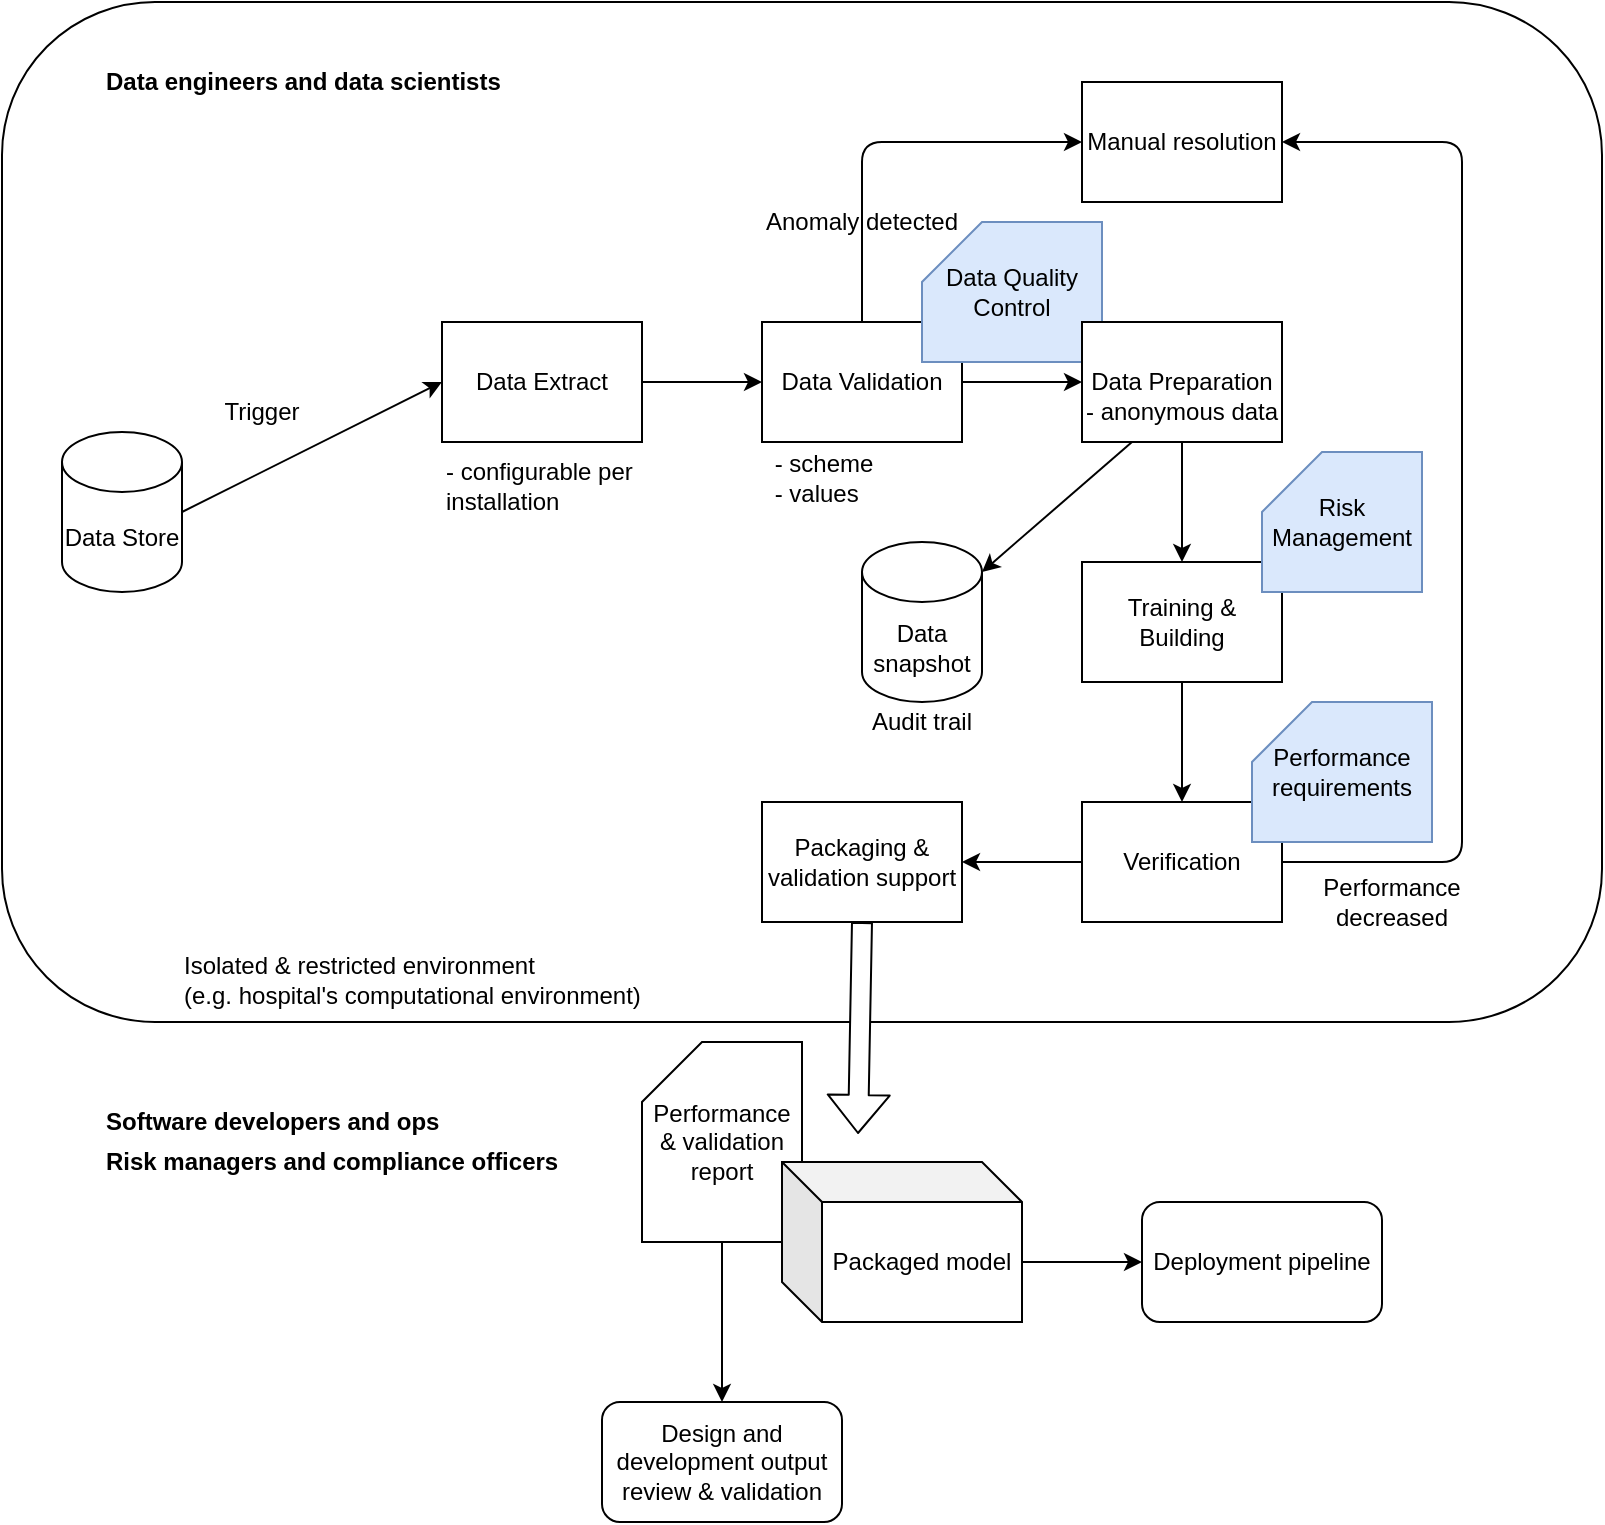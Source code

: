 <mxfile version="15.5.0" type="github">
  <diagram name="Page-1" id="929967ad-93f9-6ef4-fab6-5d389245f69c">
    <mxGraphModel dx="834" dy="480" grid="1" gridSize="10" guides="1" tooltips="1" connect="1" arrows="1" fold="1" page="1" pageScale="1.5" pageWidth="1169" pageHeight="826" background="none" math="0" shadow="0">
      <root>
        <mxCell id="0" style=";html=1;" />
        <mxCell id="1" style=";html=1;" parent="0" />
        <mxCell id="wj5ZEPAHRWuJNiS1JrIi-25" value="" style="rounded=1;whiteSpace=wrap;html=1;align=center;fillColor=none;" parent="1" vertex="1">
          <mxGeometry x="270" y="450" width="800" height="510" as="geometry" />
        </mxCell>
        <mxCell id="wj5ZEPAHRWuJNiS1JrIi-1" value="Data Store" style="shape=cylinder3;whiteSpace=wrap;html=1;boundedLbl=1;backgroundOutline=1;size=15;" parent="1" vertex="1">
          <mxGeometry x="300" y="665" width="60" height="80" as="geometry" />
        </mxCell>
        <mxCell id="wj5ZEPAHRWuJNiS1JrIi-4" value="- scheme&lt;br&gt;&lt;div style=&quot;text-align: left&quot;&gt;&lt;span&gt;- values&lt;/span&gt;&lt;/div&gt;" style="text;html=1;strokeColor=none;fillColor=none;align=center;verticalAlign=middle;whiteSpace=wrap;rounded=0;" parent="1" vertex="1">
          <mxGeometry x="646" y="673" width="70" height="30" as="geometry" />
        </mxCell>
        <mxCell id="wj5ZEPAHRWuJNiS1JrIi-6" value="Data Extract" style="rounded=0;whiteSpace=wrap;html=1;" parent="1" vertex="1">
          <mxGeometry x="490" y="610" width="100" height="60" as="geometry" />
        </mxCell>
        <mxCell id="wj5ZEPAHRWuJNiS1JrIi-7" value="&lt;span&gt;- configurable per installation&lt;/span&gt;" style="text;html=1;strokeColor=none;fillColor=none;align=left;verticalAlign=middle;whiteSpace=wrap;rounded=0;" parent="1" vertex="1">
          <mxGeometry x="490" y="672" width="120" height="40" as="geometry" />
        </mxCell>
        <mxCell id="wj5ZEPAHRWuJNiS1JrIi-8" value="Data Validation" style="rounded=0;whiteSpace=wrap;html=1;" parent="1" vertex="1">
          <mxGeometry x="650" y="610" width="100" height="60" as="geometry" />
        </mxCell>
        <mxCell id="wj5ZEPAHRWuJNiS1JrIi-11" value="Data snapshot" style="shape=cylinder3;whiteSpace=wrap;html=1;boundedLbl=1;backgroundOutline=1;size=15;align=center;" parent="1" vertex="1">
          <mxGeometry x="700" y="720" width="60" height="80" as="geometry" />
        </mxCell>
        <mxCell id="wj5ZEPAHRWuJNiS1JrIi-12" value="Verification" style="rounded=0;whiteSpace=wrap;html=1;" parent="1" vertex="1">
          <mxGeometry x="810" y="850" width="100" height="60" as="geometry" />
        </mxCell>
        <mxCell id="wj5ZEPAHRWuJNiS1JrIi-13" value="Training &amp;amp; Building" style="rounded=0;whiteSpace=wrap;html=1;" parent="1" vertex="1">
          <mxGeometry x="810" y="730" width="100" height="60" as="geometry" />
        </mxCell>
        <mxCell id="wj5ZEPAHRWuJNiS1JrIi-14" value="Packaging &amp;amp; validation support" style="rounded=0;whiteSpace=wrap;html=1;" parent="1" vertex="1">
          <mxGeometry x="650" y="850" width="100" height="60" as="geometry" />
        </mxCell>
        <mxCell id="wj5ZEPAHRWuJNiS1JrIi-15" value="" style="endArrow=classic;html=1;exitX=1;exitY=0.5;exitDx=0;exitDy=0;exitPerimeter=0;entryX=0;entryY=0.5;entryDx=0;entryDy=0;" parent="1" source="wj5ZEPAHRWuJNiS1JrIi-1" target="wj5ZEPAHRWuJNiS1JrIi-6" edge="1">
          <mxGeometry width="50" height="50" relative="1" as="geometry">
            <mxPoint x="420" y="690" as="sourcePoint" />
            <mxPoint x="470" y="640" as="targetPoint" />
          </mxGeometry>
        </mxCell>
        <mxCell id="wj5ZEPAHRWuJNiS1JrIi-16" value="Trigger" style="text;html=1;strokeColor=none;fillColor=none;align=center;verticalAlign=middle;whiteSpace=wrap;rounded=0;" parent="1" vertex="1">
          <mxGeometry x="380" y="645" width="40" height="20" as="geometry" />
        </mxCell>
        <mxCell id="wj5ZEPAHRWuJNiS1JrIi-17" value="" style="endArrow=classic;html=1;exitX=1;exitY=0.5;exitDx=0;exitDy=0;entryX=0;entryY=0.5;entryDx=0;entryDy=0;" parent="1" source="wj5ZEPAHRWuJNiS1JrIi-6" target="wj5ZEPAHRWuJNiS1JrIi-8" edge="1">
          <mxGeometry width="50" height="50" relative="1" as="geometry">
            <mxPoint x="600" y="680" as="sourcePoint" />
            <mxPoint x="650" y="630" as="targetPoint" />
          </mxGeometry>
        </mxCell>
        <mxCell id="wj5ZEPAHRWuJNiS1JrIi-18" value="" style="endArrow=classic;html=1;exitX=1;exitY=0.5;exitDx=0;exitDy=0;entryX=0;entryY=0.5;entryDx=0;entryDy=0;" parent="1" source="wj5ZEPAHRWuJNiS1JrIi-8" target="wj5ZEPAHRWuJNiS1JrIi-9" edge="1">
          <mxGeometry width="50" height="50" relative="1" as="geometry">
            <mxPoint x="633" y="650" as="sourcePoint" />
            <mxPoint x="673" y="650" as="targetPoint" />
          </mxGeometry>
        </mxCell>
        <mxCell id="wj5ZEPAHRWuJNiS1JrIi-19" value="" style="endArrow=classic;html=1;entryX=0.5;entryY=0;entryDx=0;entryDy=0;" parent="1" source="wj5ZEPAHRWuJNiS1JrIi-9" target="wj5ZEPAHRWuJNiS1JrIi-13" edge="1">
          <mxGeometry width="50" height="50" relative="1" as="geometry">
            <mxPoint x="770" y="650" as="sourcePoint" />
            <mxPoint x="810" y="650" as="targetPoint" />
          </mxGeometry>
        </mxCell>
        <mxCell id="wj5ZEPAHRWuJNiS1JrIi-20" value="" style="endArrow=classic;html=1;entryX=0.5;entryY=0;entryDx=0;entryDy=0;exitX=0.5;exitY=1;exitDx=0;exitDy=0;" parent="1" target="wj5ZEPAHRWuJNiS1JrIi-12" edge="1" source="wj5ZEPAHRWuJNiS1JrIi-13">
          <mxGeometry width="50" height="50" relative="1" as="geometry">
            <mxPoint x="860" y="800" as="sourcePoint" />
            <mxPoint x="870" y="730" as="targetPoint" />
          </mxGeometry>
        </mxCell>
        <mxCell id="wj5ZEPAHRWuJNiS1JrIi-21" value="" style="endArrow=classic;html=1;entryX=1;entryY=0.5;entryDx=0;entryDy=0;exitX=0;exitY=0.5;exitDx=0;exitDy=0;" parent="1" source="wj5ZEPAHRWuJNiS1JrIi-12" target="wj5ZEPAHRWuJNiS1JrIi-14" edge="1">
          <mxGeometry width="50" height="50" relative="1" as="geometry">
            <mxPoint x="880" y="700" as="sourcePoint" />
            <mxPoint x="880" y="740" as="targetPoint" />
          </mxGeometry>
        </mxCell>
        <mxCell id="wj5ZEPAHRWuJNiS1JrIi-22" value="Performance &amp;amp; validation report" style="shape=card;whiteSpace=wrap;html=1;align=center;" parent="1" vertex="1">
          <mxGeometry x="590" y="970" width="80" height="100" as="geometry" />
        </mxCell>
        <mxCell id="wj5ZEPAHRWuJNiS1JrIi-23" value="Packaged model" style="shape=cube;whiteSpace=wrap;html=1;boundedLbl=1;backgroundOutline=1;darkOpacity=0.05;darkOpacity2=0.1;align=center;" parent="1" vertex="1">
          <mxGeometry x="660" y="1030" width="120" height="80" as="geometry" />
        </mxCell>
        <mxCell id="wj5ZEPAHRWuJNiS1JrIi-24" value="" style="shape=flexArrow;endArrow=classic;html=1;fillColor=#ffffff;exitX=0.5;exitY=1;exitDx=0;exitDy=0;entryX=0.945;entryY=-0.2;entryDx=0;entryDy=0;entryPerimeter=0;" parent="1" edge="1" target="FotyqHdmhpsPJTuJog_--3" source="wj5ZEPAHRWuJNiS1JrIi-14">
          <mxGeometry width="50" height="50" relative="1" as="geometry">
            <mxPoint x="699" y="920" as="sourcePoint" />
            <mxPoint x="699" y="1000" as="targetPoint" />
          </mxGeometry>
        </mxCell>
        <mxCell id="wj5ZEPAHRWuJNiS1JrIi-26" value="" style="endArrow=classic;html=1;entryX=1;entryY=0;entryDx=0;entryDy=15;entryPerimeter=0;exitX=0.25;exitY=1;exitDx=0;exitDy=0;" parent="1" source="wj5ZEPAHRWuJNiS1JrIi-9" target="wj5ZEPAHRWuJNiS1JrIi-11" edge="1">
          <mxGeometry width="50" height="50" relative="1" as="geometry">
            <mxPoint x="760" y="730" as="sourcePoint" />
            <mxPoint x="810" y="680" as="targetPoint" />
          </mxGeometry>
        </mxCell>
        <mxCell id="wj5ZEPAHRWuJNiS1JrIi-27" value="Audit trail" style="text;html=1;strokeColor=none;fillColor=none;align=center;verticalAlign=middle;whiteSpace=wrap;rounded=0;" parent="1" vertex="1">
          <mxGeometry x="680" y="800" width="100" height="20" as="geometry" />
        </mxCell>
        <mxCell id="wj5ZEPAHRWuJNiS1JrIi-28" value="Manual resolution" style="rounded=0;whiteSpace=wrap;html=1;" parent="1" vertex="1">
          <mxGeometry x="810" y="490" width="100" height="60" as="geometry" />
        </mxCell>
        <mxCell id="wj5ZEPAHRWuJNiS1JrIi-29" value="" style="endArrow=classic;html=1;fillColor=#ffffff;exitX=0.5;exitY=0;exitDx=0;exitDy=0;entryX=0;entryY=0.5;entryDx=0;entryDy=0;" parent="1" source="wj5ZEPAHRWuJNiS1JrIi-8" target="wj5ZEPAHRWuJNiS1JrIi-28" edge="1">
          <mxGeometry width="50" height="50" relative="1" as="geometry">
            <mxPoint x="690" y="610" as="sourcePoint" />
            <mxPoint x="740" y="560" as="targetPoint" />
            <Array as="points">
              <mxPoint x="700" y="520" />
            </Array>
          </mxGeometry>
        </mxCell>
        <mxCell id="wj5ZEPAHRWuJNiS1JrIi-30" value="Anomaly detected" style="text;html=1;strokeColor=none;fillColor=none;align=center;verticalAlign=middle;whiteSpace=wrap;rounded=0;" parent="1" vertex="1">
          <mxGeometry x="650" y="550" width="100" height="20" as="geometry" />
        </mxCell>
        <mxCell id="wj5ZEPAHRWuJNiS1JrIi-32" value="" style="endArrow=classic;html=1;fillColor=#ffffff;exitX=1;exitY=0.5;exitDx=0;exitDy=0;entryX=1;entryY=0.5;entryDx=0;entryDy=0;" parent="1" source="wj5ZEPAHRWuJNiS1JrIi-12" target="wj5ZEPAHRWuJNiS1JrIi-28" edge="1">
          <mxGeometry width="50" height="50" relative="1" as="geometry">
            <mxPoint x="930" y="880" as="sourcePoint" />
            <mxPoint x="950" y="860" as="targetPoint" />
            <Array as="points">
              <mxPoint x="1000" y="880" />
              <mxPoint x="1000" y="520" />
            </Array>
          </mxGeometry>
        </mxCell>
        <mxCell id="wj5ZEPAHRWuJNiS1JrIi-33" value="Performance decreased" style="text;html=1;strokeColor=none;fillColor=none;align=center;verticalAlign=middle;whiteSpace=wrap;rounded=0;" parent="1" vertex="1">
          <mxGeometry x="945" y="890" width="40" height="20" as="geometry" />
        </mxCell>
        <mxCell id="wj5ZEPAHRWuJNiS1JrIi-34" value="Isolated &amp;amp; restricted environment &lt;br&gt;(e.g. hospital&#39;s computational environment)" style="text;html=1;strokeColor=none;fillColor=none;align=left;verticalAlign=middle;whiteSpace=wrap;rounded=0;" parent="1" vertex="1">
          <mxGeometry x="359" y="924" width="240" height="30" as="geometry" />
        </mxCell>
        <mxCell id="pw3Xz27mGUheMudu_VHo-1" value="" style="endArrow=classic;html=1;exitX=0;exitY=0;exitDx=120;exitDy=50;exitPerimeter=0;" parent="1" source="wj5ZEPAHRWuJNiS1JrIi-23" edge="1">
          <mxGeometry width="50" height="50" relative="1" as="geometry">
            <mxPoint x="900" y="1020" as="sourcePoint" />
            <mxPoint x="840" y="1080" as="targetPoint" />
          </mxGeometry>
        </mxCell>
        <mxCell id="pw3Xz27mGUheMudu_VHo-2" value="Deployment pipeline" style="rounded=1;whiteSpace=wrap;html=1;" parent="1" vertex="1">
          <mxGeometry x="840" y="1050" width="120" height="60" as="geometry" />
        </mxCell>
        <mxCell id="pw3Xz27mGUheMudu_VHo-3" value="Design and development output review &amp;amp; validation" style="rounded=1;whiteSpace=wrap;html=1;" parent="1" vertex="1">
          <mxGeometry x="570" y="1150" width="120" height="60" as="geometry" />
        </mxCell>
        <mxCell id="pw3Xz27mGUheMudu_VHo-4" value="" style="endArrow=classic;html=1;exitX=0.5;exitY=1;exitDx=0;exitDy=0;exitPerimeter=0;entryX=0.5;entryY=0;entryDx=0;entryDy=0;" parent="1" source="wj5ZEPAHRWuJNiS1JrIi-22" target="pw3Xz27mGUheMudu_VHo-3" edge="1">
          <mxGeometry width="50" height="50" relative="1" as="geometry">
            <mxPoint x="790" y="1090" as="sourcePoint" />
            <mxPoint x="850" y="1090" as="targetPoint" />
          </mxGeometry>
        </mxCell>
        <mxCell id="FotyqHdmhpsPJTuJog_--1" value="Data engineers and data scientists" style="text;html=1;strokeColor=none;fillColor=none;align=left;verticalAlign=middle;whiteSpace=wrap;rounded=0;fontStyle=1" parent="1" vertex="1">
          <mxGeometry x="320" y="480" width="400" height="20" as="geometry" />
        </mxCell>
        <mxCell id="FotyqHdmhpsPJTuJog_--2" value="Software developers and ops" style="text;html=1;strokeColor=none;fillColor=none;align=left;verticalAlign=middle;whiteSpace=wrap;rounded=0;fontStyle=1" parent="1" vertex="1">
          <mxGeometry x="320" y="1000" width="400" height="20" as="geometry" />
        </mxCell>
        <mxCell id="FotyqHdmhpsPJTuJog_--3" value="Risk managers and compliance officers" style="text;html=1;strokeColor=none;fillColor=none;align=left;verticalAlign=middle;whiteSpace=wrap;rounded=0;fontStyle=1" parent="1" vertex="1">
          <mxGeometry x="320" y="1020" width="400" height="20" as="geometry" />
        </mxCell>
        <mxCell id="YOUF4W0tKdoWE_U2R9VL-1" value="Data Quality Control" style="shape=card;whiteSpace=wrap;html=1;fillColor=#dae8fc;strokeColor=#6c8ebf;" vertex="1" parent="1">
          <mxGeometry x="730" y="560" width="90" height="70" as="geometry" />
        </mxCell>
        <mxCell id="YOUF4W0tKdoWE_U2R9VL-2" value="Risk Management" style="shape=card;whiteSpace=wrap;html=1;fillColor=#dae8fc;strokeColor=#6c8ebf;" vertex="1" parent="1">
          <mxGeometry x="900" y="675" width="80" height="70" as="geometry" />
        </mxCell>
        <mxCell id="YOUF4W0tKdoWE_U2R9VL-3" value="Performance requirements" style="shape=card;whiteSpace=wrap;html=1;fillColor=#dae8fc;strokeColor=#6c8ebf;" vertex="1" parent="1">
          <mxGeometry x="895" y="800" width="90" height="70" as="geometry" />
        </mxCell>
        <mxCell id="wj5ZEPAHRWuJNiS1JrIi-9" value="Data Preparation" style="rounded=0;whiteSpace=wrap;html=1;" parent="1" vertex="1">
          <mxGeometry x="810" y="610" width="100" height="60" as="geometry" />
        </mxCell>
        <mxCell id="wj5ZEPAHRWuJNiS1JrIi-10" value="&lt;span&gt;- anonymous data&lt;/span&gt;" style="text;html=1;strokeColor=none;fillColor=none;align=left;verticalAlign=middle;whiteSpace=wrap;rounded=0;" parent="1" vertex="1">
          <mxGeometry x="810" y="635" width="120" height="40" as="geometry" />
        </mxCell>
      </root>
    </mxGraphModel>
  </diagram>
</mxfile>
